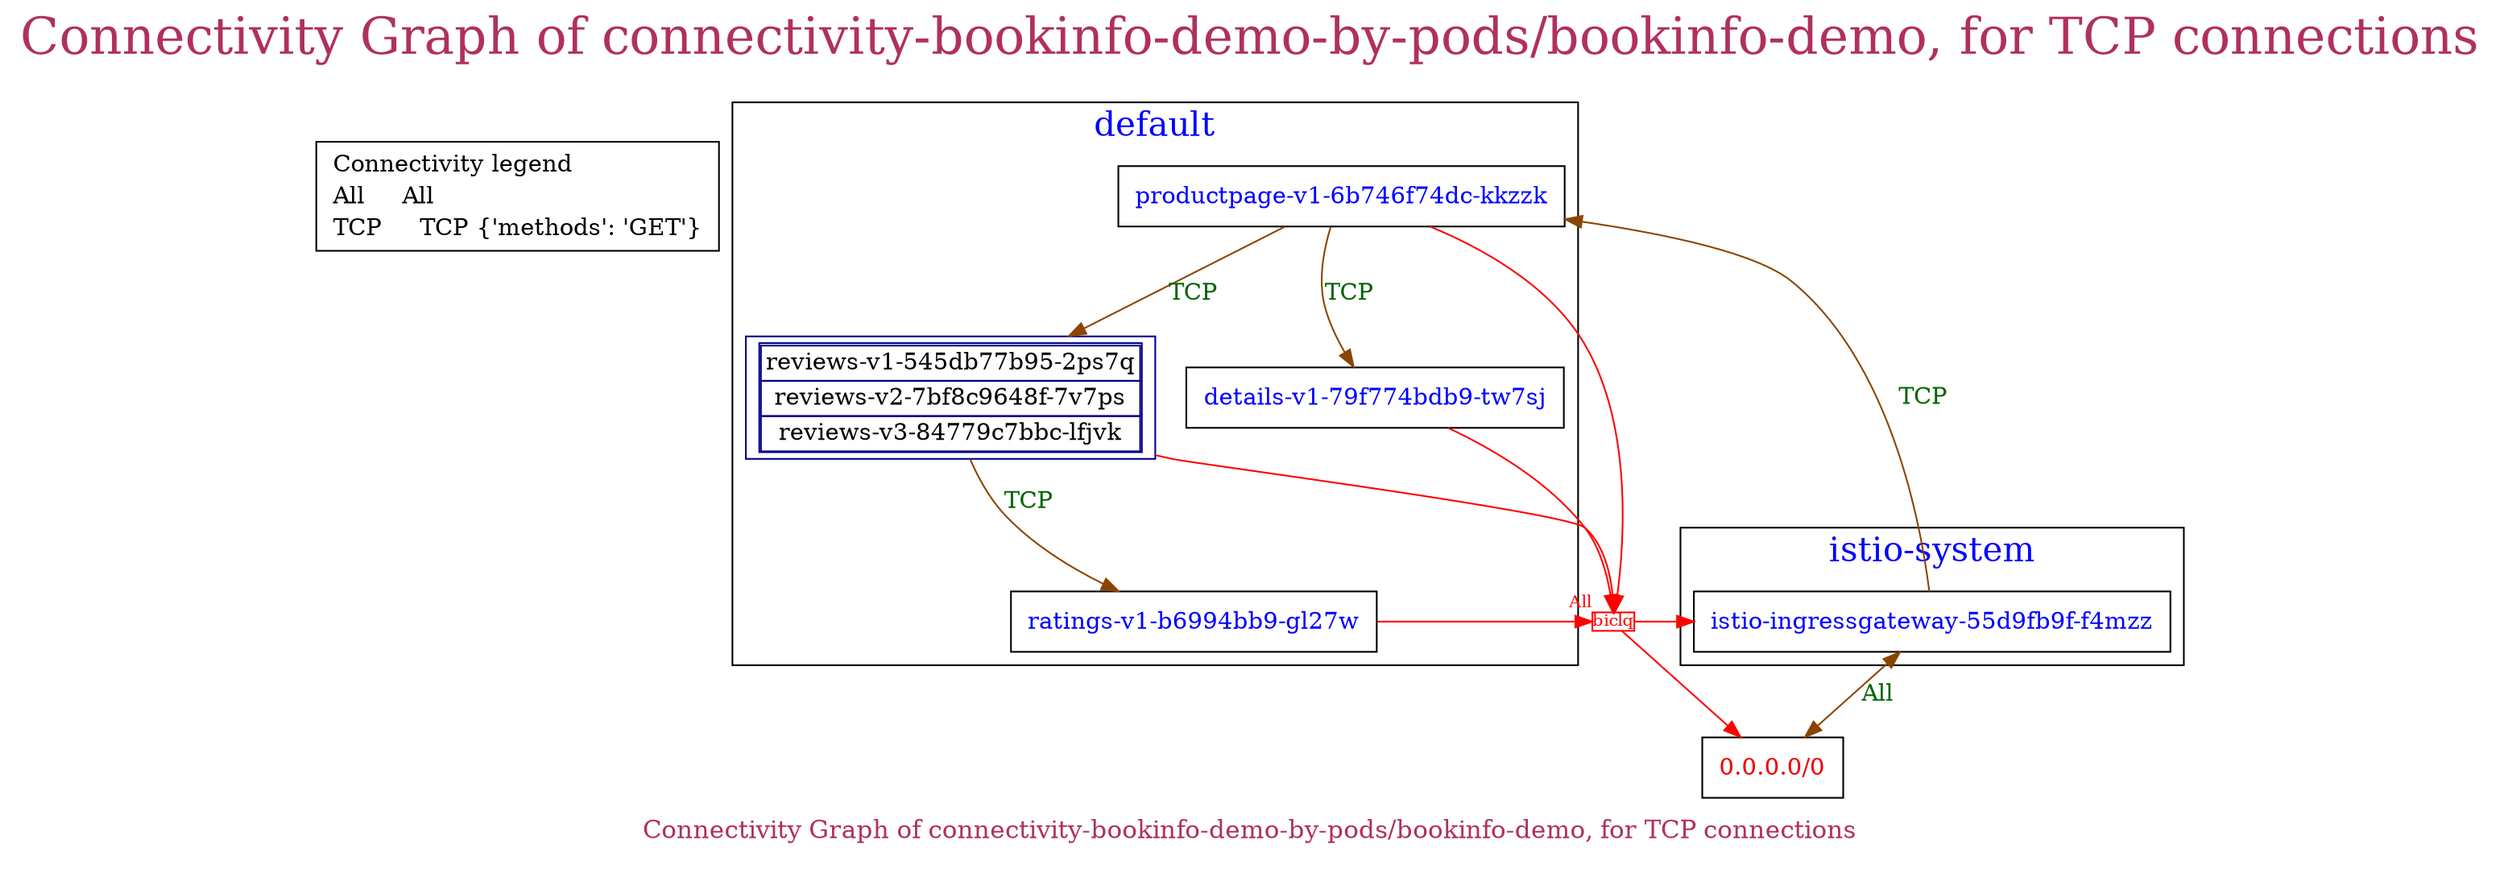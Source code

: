 // The Connectivity Graph of connectivity-bookinfo-demo-by-pods/bookinfo-demo, for TCP connections
digraph {
	label="Connectivity Graph of connectivity-bookinfo-demo-by-pods/bookinfo-demo, for TCP connections"	labelloc = "t"
	fontsize=30
	fontcolor=maroon
	subgraph cluster_map_explanation {
	dict_box [label=<<table border="0" cellspacing="0"><tr><td  align="text">Connectivity legend<br align="left" /></td></tr><tr><td align="text" tooltip="All" href="bogus">All     All<br align="left" /></td></tr><tr><td align="text" tooltip="TCP {'methods': 'GET'}" href="bogus">TCP     TCP {'methods': 'GET'}<br align="left" /></td></tr></table>> shape=box]
	"0.0.0.0/0" [label=<<table border="0" cellspacing="0"><tr><td>0.0.0.0/0</td></tr></table>> shape=box fontcolor=red2 tooltip="IP Block"]
	"biclique_All0" [shape=box fontcolor=red color=red width=0.3 height=0.1 label=biclq fontsize=10 margin=0  xlabel="All" tooltip="Traffic allowed from any source workload of the BICLIQUE to any of its destination workloads:
All"]
subgraph cluster_default_namespace{
	label="default"
	fontsize=20
	fontcolor=blue
	tooltip="Namespace"
	"default/details-v1-79f774bdb9-tw7sj" [label=<<table border="0" cellspacing="0"><tr><td>details-v1-79f774bdb9-tw7sj</td></tr></table>> shape=box fontcolor=blue tooltip="Workload"]
	"default/productpage-v1-6b746f74dc-kkzzk" [label=<<table border="0" cellspacing="0"><tr><td>productpage-v1-6b746f74dc-kkzzk</td></tr></table>> shape=box fontcolor=blue tooltip="Workload"]
	"default/ratings-v1-b6994bb9-gl27w" [label=<<table border="0" cellspacing="0"><tr><td>ratings-v1-b6994bb9-gl27w</td></tr></table>> shape=box fontcolor=blue tooltip="Workload"]
	"default/reviews-v1-545db77b95-2ps7q" [label=<<table border="1" cellspacing="0"><tr><td>reviews-v1-545db77b95-2ps7q</td></tr><tr><td>reviews-v2-7bf8c9648f-7v7ps</td></tr><tr><td>reviews-v3-84779c7bbc-lfjvk</td></tr></table>> shape=box color=blue4 tooltip="A set of workloads having exactly the same connectivity"]
}
subgraph cluster_istio_system_namespace{
	label="istio-system"
	fontsize=20
	fontcolor=blue
	tooltip="Namespace"
	"istio-system/istio-ingressgateway-55d9fb9f-f4mzz" [label=<<table border="0" cellspacing="0"><tr><td>istio-ingressgateway-55d9fb9f-f4mzz</td></tr></table>> shape=box fontcolor=blue tooltip="Workload"]
}
	"biclique_All0" -> "0.0.0.0/0"[  color=red fontcolor=darkgreen dir=both arrowhead=normal arrowtail=none]
	"biclique_All0" -> "istio-system/istio-ingressgateway-55d9fb9f-f4mzz"[  color=red fontcolor=darkgreen dir=both arrowhead=normal arrowtail=none]
	"default/details-v1-79f774bdb9-tw7sj" -> "biclique_All0"[  color=red fontcolor=darkgreen dir=both arrowhead=normal arrowtail=none]
	"default/productpage-v1-6b746f74dc-kkzzk" -> "biclique_All0"[  color=red fontcolor=darkgreen dir=both arrowhead=normal arrowtail=none]
	"default/productpage-v1-6b746f74dc-kkzzk" -> "default/details-v1-79f774bdb9-tw7sj"[label="TCP" labeltooltip="TCP {'methods': 'GET'}" color=darkorange4 fontcolor=darkgreen dir=both arrowhead=normal arrowtail=none]
	"default/productpage-v1-6b746f74dc-kkzzk" -> "default/reviews-v1-545db77b95-2ps7q"[label="TCP" labeltooltip="TCP {'methods': 'GET'}" color=darkorange4 fontcolor=darkgreen dir=both arrowhead=normal arrowtail=none]
	"default/ratings-v1-b6994bb9-gl27w" -> "biclique_All0"[  color=red fontcolor=darkgreen dir=both arrowhead=normal arrowtail=none]
	"default/reviews-v1-545db77b95-2ps7q" -> "biclique_All0"[  color=red fontcolor=darkgreen dir=both arrowhead=normal arrowtail=none]
	"default/reviews-v1-545db77b95-2ps7q" -> "default/ratings-v1-b6994bb9-gl27w"[label="TCP" labeltooltip="TCP {'methods': 'GET'}" color=darkorange4 fontcolor=darkgreen dir=both arrowhead=normal arrowtail=none]
	"istio-system/istio-ingressgateway-55d9fb9f-f4mzz" -> "0.0.0.0/0"[label="All" labeltooltip="All" color=darkorange4 fontcolor=darkgreen dir=both arrowhead=normal arrowtail=normal]
	"istio-system/istio-ingressgateway-55d9fb9f-f4mzz" -> "default/productpage-v1-6b746f74dc-kkzzk"[label="TCP" labeltooltip="TCP {'methods': 'GET'}" color=darkorange4 fontcolor=darkgreen dir=both arrowhead=normal arrowtail=none]
	color=white
	labelloc = "b"
	fontsize=15
	fontcolor=maroon
	}
}
// The Connectivity Graph of connectivity-bookinfo-demo-by-pods/bookinfo-demo, for non-TCP connections
digraph {
	label="Connectivity Graph of connectivity-bookinfo-demo-by-pods/bookinfo-demo, for non-TCP connections"	labelloc = "t"
	fontsize=30
	fontcolor=maroon
	subgraph cluster_map_explanation {
	"0.0.0.0/0" [label=<<table border="0" cellspacing="0"><tr><td>0.0.0.0/0</td></tr></table>> shape=box fontcolor=red2 tooltip="IP Block"]
subgraph cluster_default_namespace{
	label="default"
	fontsize=20
	fontcolor=blue
	tooltip="Namespace"
	"default/details-v1-79f774bdb9-tw7sj" [label=<<table border="1" cellspacing="0"><tr><td>details-v1-79f774bdb9-tw7sj</td></tr><tr><td>productpage-v1-6b746f74dc-kkzzk</td></tr><tr><td>ratings-v1-b6994bb9-gl27w</td></tr><tr><td>reviews-v1-545db77b95-2ps7q</td></tr><tr><td>reviews-v2-7bf8c9648f-7v7ps</td></tr><tr><td>reviews-v3-84779c7bbc-lfjvk</td></tr></table>> shape=box color=blue4 tooltip="A set of workloads having exactly the same connectivity"]
}
subgraph cluster_istio_system_namespace{
	label="istio-system"
	fontsize=20
	fontcolor=blue
	tooltip="Namespace"
	"istio-system/istio-ingressgateway-55d9fb9f-f4mzz" [label=<<table border="0" cellspacing="0"><tr><td>istio-ingressgateway-55d9fb9f-f4mzz</td></tr></table>> shape=box fontcolor=blue tooltip="Workload"]
}
	"default/details-v1-79f774bdb9-tw7sj" -> "0.0.0.0/0"[label="All" labeltooltip="All" color=darkorange4 fontcolor=darkgreen dir=both arrowhead=normal arrowtail=normal]
	"default/details-v1-79f774bdb9-tw7sj" -> "default/details-v1-79f774bdb9-tw7sj"[label="All" labeltooltip="All" color=darkorange4 fontcolor=darkgreen dir=both arrowhead=normal arrowtail=normal]
	"istio-system/istio-ingressgateway-55d9fb9f-f4mzz" -> "0.0.0.0/0"[label="All" labeltooltip="All" color=darkorange4 fontcolor=darkgreen dir=both arrowhead=normal arrowtail=normal]
	"istio-system/istio-ingressgateway-55d9fb9f-f4mzz" -> "default/details-v1-79f774bdb9-tw7sj"[label="All" labeltooltip="All" color=darkorange4 fontcolor=darkgreen dir=both arrowhead=normal arrowtail=normal]
	color=white
	labelloc = "b"
	fontsize=15
	fontcolor=maroon
	}
}
